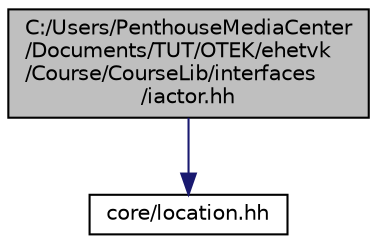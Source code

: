 digraph "C:/Users/PenthouseMediaCenter/Documents/TUT/OTEK/ehetvk/Course/CourseLib/interfaces/iactor.hh"
{
 // LATEX_PDF_SIZE
  edge [fontname="Helvetica",fontsize="10",labelfontname="Helvetica",labelfontsize="10"];
  node [fontname="Helvetica",fontsize="10",shape=record];
  Node1 [label="C:/Users/PenthouseMediaCenter\l/Documents/TUT/OTEK/ehetvk\l/Course/CourseLib/interfaces\l/iactor.hh",height=0.2,width=0.4,color="black", fillcolor="grey75", style="filled", fontcolor="black",tooltip="Defines a single actor (= an object acting in the game), operations describe the interface."];
  Node1 -> Node2 [color="midnightblue",fontsize="10",style="solid",fontname="Helvetica"];
  Node2 [label="core/location.hh",height=0.2,width=0.4,color="black", fillcolor="white", style="filled",URL="$location_8hh.html",tooltip="Defines a class that contains methods for handling location. (coordinates)"];
}
